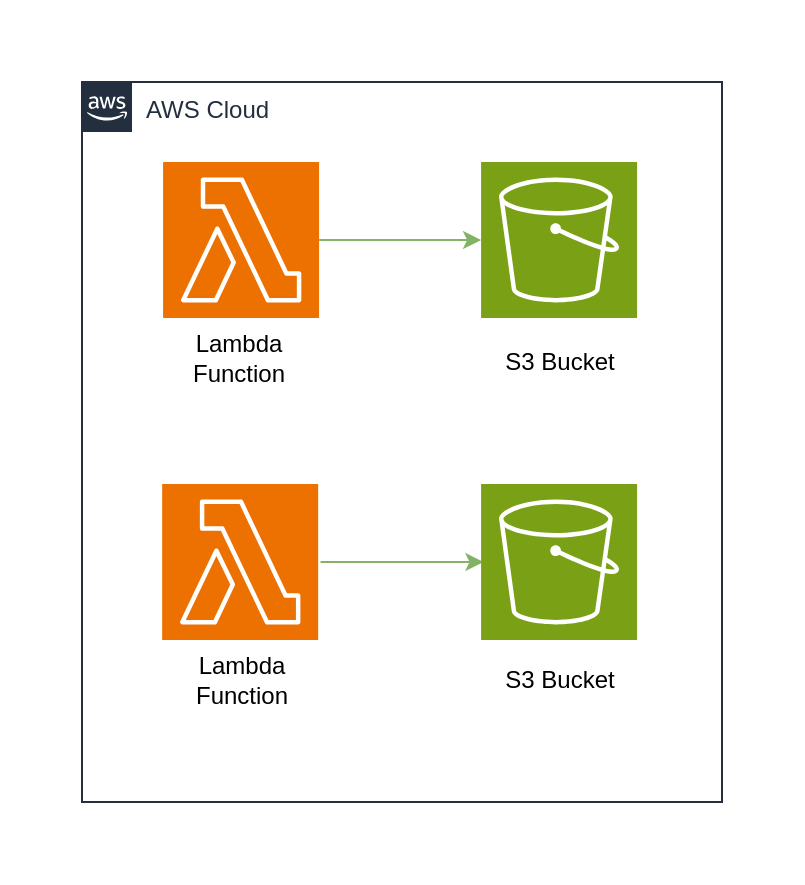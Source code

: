 <mxfile version="24.2.1" type="github">
  <diagram name="Page-1" id="sLdWXbx6qX_5t9VYlDOp">
    <mxGraphModel dx="1434" dy="738" grid="1" gridSize="10" guides="1" tooltips="1" connect="1" arrows="1" fold="1" page="1" pageScale="1" pageWidth="827" pageHeight="1169" math="0" shadow="0">
      <root>
        <mxCell id="0" />
        <mxCell id="1" parent="0" />
        <mxCell id="6lnknhxuIVhy86aKzfMW-1" value="" style="rounded=0;whiteSpace=wrap;html=1;dashed=1;fillColor=none;strokeColor=#FFFFFF;" vertex="1" parent="1">
          <mxGeometry x="80" y="40" width="400" height="440" as="geometry" />
        </mxCell>
        <mxCell id="6lnknhxuIVhy86aKzfMW-2" value="AWS Cloud" style="points=[[0,0],[0.25,0],[0.5,0],[0.75,0],[1,0],[1,0.25],[1,0.5],[1,0.75],[1,1],[0.75,1],[0.5,1],[0.25,1],[0,1],[0,0.75],[0,0.5],[0,0.25]];outlineConnect=0;gradientColor=none;html=1;whiteSpace=wrap;fontSize=12;fontStyle=0;container=1;pointerEvents=0;collapsible=0;recursiveResize=0;shape=mxgraph.aws4.group;grIcon=mxgraph.aws4.group_aws_cloud_alt;strokeColor=#232F3E;fillColor=none;verticalAlign=top;align=left;spacingLeft=30;fontColor=#232F3E;dashed=0;" vertex="1" parent="1">
          <mxGeometry x="120" y="80" width="320" height="360" as="geometry" />
        </mxCell>
        <mxCell id="6lnknhxuIVhy86aKzfMW-3" value="S3 Bucket" style="text;html=1;strokeColor=none;fillColor=none;align=center;verticalAlign=middle;whiteSpace=wrap;rounded=0;" vertex="1" parent="6lnknhxuIVhy86aKzfMW-2">
          <mxGeometry x="200.0" y="120" width="78" height="40" as="geometry" />
        </mxCell>
        <mxCell id="6lnknhxuIVhy86aKzfMW-19" value="S3 Bucket" style="text;html=1;strokeColor=none;fillColor=none;align=center;verticalAlign=middle;whiteSpace=wrap;rounded=0;" vertex="1" parent="6lnknhxuIVhy86aKzfMW-2">
          <mxGeometry x="200.0" y="279" width="78" height="40" as="geometry" />
        </mxCell>
        <mxCell id="6lnknhxuIVhy86aKzfMW-23" style="edgeStyle=orthogonalEdgeStyle;rounded=0;orthogonalLoop=1;jettySize=auto;html=1;fillColor=#d5e8d4;strokeColor=#82b366;enumerate=0;" edge="1" parent="6lnknhxuIVhy86aKzfMW-2">
          <mxGeometry relative="1" as="geometry">
            <mxPoint x="119.27" y="240" as="sourcePoint" />
            <Array as="points">
              <mxPoint x="119.27" y="240" />
            </Array>
            <mxPoint x="200.73" y="240" as="targetPoint" />
          </mxGeometry>
        </mxCell>
        <mxCell id="6lnknhxuIVhy86aKzfMW-20" value="Lambda Function" style="text;html=1;strokeColor=none;fillColor=none;align=center;verticalAlign=middle;whiteSpace=wrap;rounded=0;" vertex="1" parent="1">
          <mxGeometry x="160.54" y="359" width="78" height="40" as="geometry" />
        </mxCell>
        <mxCell id="6lnknhxuIVhy86aKzfMW-6" value="" style="sketch=0;points=[[0,0,0],[0.25,0,0],[0.5,0,0],[0.75,0,0],[1,0,0],[0,1,0],[0.25,1,0],[0.5,1,0],[0.75,1,0],[1,1,0],[0,0.25,0],[0,0.5,0],[0,0.75,0],[1,0.25,0],[1,0.5,0],[1,0.75,0]];outlineConnect=0;fontColor=#232F3E;fillColor=#ED7100;strokeColor=#ffffff;dashed=0;verticalLabelPosition=bottom;verticalAlign=top;align=center;html=1;fontSize=12;fontStyle=0;aspect=fixed;shape=mxgraph.aws4.resourceIcon;resIcon=mxgraph.aws4.lambda;" vertex="1" parent="1">
          <mxGeometry x="160.54" y="120" width="78" height="78" as="geometry" />
        </mxCell>
        <mxCell id="6lnknhxuIVhy86aKzfMW-8" value="Lambda Function" style="text;html=1;strokeColor=none;fillColor=none;align=center;verticalAlign=middle;whiteSpace=wrap;rounded=0;" vertex="1" parent="1">
          <mxGeometry x="160" y="198" width="77.08" height="40" as="geometry" />
        </mxCell>
        <mxCell id="6lnknhxuIVhy86aKzfMW-10" value="" style="sketch=0;points=[[0,0,0],[0.25,0,0],[0.5,0,0],[0.75,0,0],[1,0,0],[0,1,0],[0.25,1,0],[0.5,1,0],[0.75,1,0],[1,1,0],[0,0.25,0],[0,0.5,0],[0,0.75,0],[1,0.25,0],[1,0.5,0],[1,0.75,0]];outlineConnect=0;fontColor=#232F3E;fillColor=#ED7100;strokeColor=#ffffff;dashed=0;verticalLabelPosition=bottom;verticalAlign=top;align=center;html=1;fontSize=12;fontStyle=0;aspect=fixed;shape=mxgraph.aws4.resourceIcon;resIcon=mxgraph.aws4.lambda;" vertex="1" parent="1">
          <mxGeometry x="160.08" y="281" width="78" height="78" as="geometry" />
        </mxCell>
        <mxCell id="6lnknhxuIVhy86aKzfMW-15" value="" style="sketch=0;points=[[0,0,0],[0.25,0,0],[0.5,0,0],[0.75,0,0],[1,0,0],[0,1,0],[0.25,1,0],[0.5,1,0],[0.75,1,0],[1,1,0],[0,0.25,0],[0,0.5,0],[0,0.75,0],[1,0.25,0],[1,0.5,0],[1,0.75,0]];outlineConnect=0;fontColor=#232F3E;fillColor=#7AA116;strokeColor=#ffffff;dashed=0;verticalLabelPosition=bottom;verticalAlign=top;align=center;html=1;fontSize=12;fontStyle=0;aspect=fixed;shape=mxgraph.aws4.resourceIcon;resIcon=mxgraph.aws4.s3;" vertex="1" parent="1">
          <mxGeometry x="319.54" y="120" width="78" height="78" as="geometry" />
        </mxCell>
        <mxCell id="6lnknhxuIVhy86aKzfMW-16" style="edgeStyle=orthogonalEdgeStyle;rounded=0;orthogonalLoop=1;jettySize=auto;html=1;fillColor=#d5e8d4;strokeColor=#82b366;enumerate=0;" edge="1" parent="1" target="6lnknhxuIVhy86aKzfMW-15">
          <mxGeometry relative="1" as="geometry">
            <mxPoint x="238.54" y="159" as="sourcePoint" />
            <Array as="points">
              <mxPoint x="238.54" y="159" />
            </Array>
          </mxGeometry>
        </mxCell>
        <mxCell id="6lnknhxuIVhy86aKzfMW-7" value="" style="sketch=0;points=[[0,0,0],[0.25,0,0],[0.5,0,0],[0.75,0,0],[1,0,0],[0,1,0],[0.25,1,0],[0.5,1,0],[0.75,1,0],[1,1,0],[0,0.25,0],[0,0.5,0],[0,0.75,0],[1,0.25,0],[1,0.5,0],[1,0.75,0]];outlineConnect=0;fontColor=#232F3E;fillColor=#7AA116;strokeColor=#ffffff;dashed=0;verticalLabelPosition=bottom;verticalAlign=top;align=center;html=1;fontSize=12;fontStyle=0;aspect=fixed;shape=mxgraph.aws4.resourceIcon;resIcon=mxgraph.aws4.s3;" vertex="1" parent="1">
          <mxGeometry x="319.54" y="281" width="78" height="78" as="geometry" />
        </mxCell>
      </root>
    </mxGraphModel>
  </diagram>
</mxfile>
